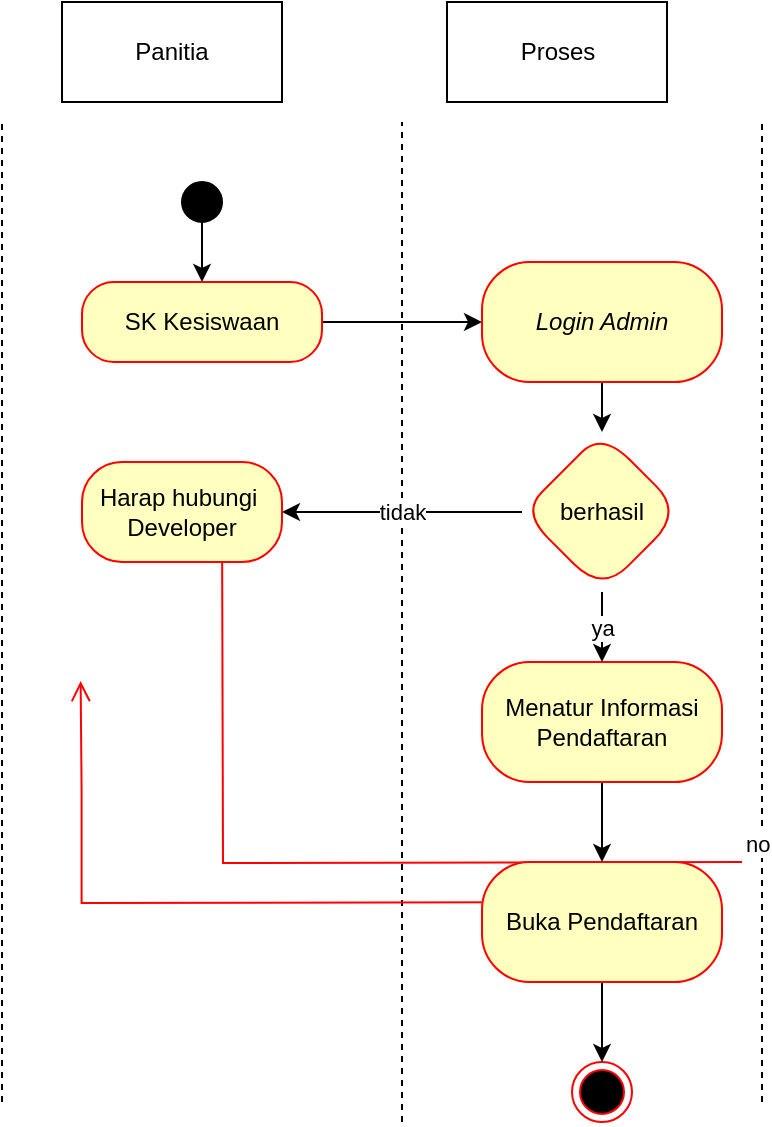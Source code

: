 <mxfile version="21.1.2" type="device" pages="8">
  <diagram name="login panitia" id="d6EbqAGiYs4laQ4EPbbz">
    <mxGraphModel dx="954" dy="705" grid="1" gridSize="10" guides="1" tooltips="1" connect="1" arrows="1" fold="1" page="1" pageScale="1" pageWidth="850" pageHeight="1100" math="0" shadow="0">
      <root>
        <mxCell id="0" />
        <mxCell id="1" parent="0" />
        <mxCell id="TmnuZK1Ud2muJcw-gG7M-3" value="" style="endArrow=none;dashed=1;html=1;rounded=0;" parent="1" edge="1">
          <mxGeometry width="50" height="50" relative="1" as="geometry">
            <mxPoint x="500" y="600" as="sourcePoint" />
            <mxPoint x="500" y="110" as="targetPoint" />
          </mxGeometry>
        </mxCell>
        <mxCell id="TmnuZK1Ud2muJcw-gG7M-4" value="" style="endArrow=none;dashed=1;html=1;rounded=0;" parent="1" edge="1">
          <mxGeometry width="50" height="50" relative="1" as="geometry">
            <mxPoint x="320" y="610" as="sourcePoint" />
            <mxPoint x="320" y="110" as="targetPoint" />
          </mxGeometry>
        </mxCell>
        <mxCell id="TmnuZK1Ud2muJcw-gG7M-6" value="Panitia" style="html=1;whiteSpace=wrap;" parent="1" vertex="1">
          <mxGeometry x="150" y="50" width="110" height="50" as="geometry" />
        </mxCell>
        <mxCell id="TmnuZK1Ud2muJcw-gG7M-7" value="" style="endArrow=none;dashed=1;html=1;rounded=0;" parent="1" edge="1">
          <mxGeometry width="50" height="50" relative="1" as="geometry">
            <mxPoint x="120" y="600" as="sourcePoint" />
            <mxPoint x="120" y="110" as="targetPoint" />
          </mxGeometry>
        </mxCell>
        <mxCell id="TmnuZK1Ud2muJcw-gG7M-8" value="Proses" style="html=1;whiteSpace=wrap;" parent="1" vertex="1">
          <mxGeometry x="342.5" y="50" width="110" height="50" as="geometry" />
        </mxCell>
        <mxCell id="4oY7KFkJRIvFo_eEytXL-2" style="edgeStyle=orthogonalEdgeStyle;rounded=0;orthogonalLoop=1;jettySize=auto;html=1;" parent="1" source="TmnuZK1Ud2muJcw-gG7M-9" target="45nh_-vK3LIcexxWUZN0-5" edge="1">
          <mxGeometry relative="1" as="geometry" />
        </mxCell>
        <mxCell id="TmnuZK1Ud2muJcw-gG7M-9" value="" style="ellipse;fillColor=strokeColor;html=1;" parent="1" vertex="1">
          <mxGeometry x="210" y="140" width="20" height="20" as="geometry" />
        </mxCell>
        <mxCell id="TmnuZK1Ud2muJcw-gG7M-35" value="" style="ellipse;html=1;shape=endState;fillColor=#000000;strokeColor=#ff0000;" parent="1" vertex="1">
          <mxGeometry x="405" y="580" width="30" height="30" as="geometry" />
        </mxCell>
        <mxCell id="45nh_-vK3LIcexxWUZN0-2" value="no" style="edgeStyle=orthogonalEdgeStyle;html=1;align=left;verticalAlign=bottom;endArrow=open;endSize=8;strokeColor=#ff0000;rounded=0;entryX=0;entryY=0.5;entryDx=0;entryDy=0;" parent="1" target="45nh_-vK3LIcexxWUZN0-13" edge="1">
          <mxGeometry x="-1" relative="1" as="geometry">
            <mxPoint x="230" y="300.0" as="targetPoint" />
            <mxPoint x="490" y="480" as="sourcePoint" />
          </mxGeometry>
        </mxCell>
        <mxCell id="45nh_-vK3LIcexxWUZN0-3" value="yes" style="edgeStyle=orthogonalEdgeStyle;html=1;align=left;verticalAlign=top;endArrow=open;endSize=8;strokeColor=#ff0000;rounded=0;" parent="1" target="45nh_-vK3LIcexxWUZN0-21" edge="1">
          <mxGeometry x="-1" relative="1" as="geometry">
            <mxPoint x="159.32" y="389.55" as="targetPoint" />
            <mxPoint x="450" y="500" as="sourcePoint" />
          </mxGeometry>
        </mxCell>
        <mxCell id="B8hj9qNMkr7PiHHAVMkL-2" value="" style="edgeStyle=orthogonalEdgeStyle;rounded=0;orthogonalLoop=1;jettySize=auto;html=1;" edge="1" parent="1" source="45nh_-vK3LIcexxWUZN0-5" target="B8hj9qNMkr7PiHHAVMkL-1">
          <mxGeometry relative="1" as="geometry" />
        </mxCell>
        <mxCell id="45nh_-vK3LIcexxWUZN0-5" value="SK Kesiswaan" style="rounded=1;whiteSpace=wrap;html=1;arcSize=40;fontColor=#000000;fillColor=#ffffc0;strokeColor=#ff0000;" parent="1" vertex="1">
          <mxGeometry x="160" y="190" width="120" height="40" as="geometry" />
        </mxCell>
        <mxCell id="45nh_-vK3LIcexxWUZN0-16" value="" style="edgeStyle=orthogonalEdgeStyle;rounded=0;orthogonalLoop=1;jettySize=auto;html=1;" parent="1" target="45nh_-vK3LIcexxWUZN0-15" edge="1">
          <mxGeometry relative="1" as="geometry">
            <mxPoint x="590" y="550" as="sourcePoint" />
          </mxGeometry>
        </mxCell>
        <mxCell id="45nh_-vK3LIcexxWUZN0-20" value="" style="edgeStyle=orthogonalEdgeStyle;rounded=0;orthogonalLoop=1;jettySize=auto;html=1;" parent="1" target="45nh_-vK3LIcexxWUZN0-19" edge="1">
          <mxGeometry relative="1" as="geometry">
            <mxPoint x="670" y="680" as="sourcePoint" />
          </mxGeometry>
        </mxCell>
        <mxCell id="45nh_-vK3LIcexxWUZN0-22" value="" style="edgeStyle=orthogonalEdgeStyle;rounded=0;orthogonalLoop=1;jettySize=auto;html=1;" parent="1" source="45nh_-vK3LIcexxWUZN0-19" edge="1">
          <mxGeometry relative="1" as="geometry">
            <mxPoint x="515" y="660" as="targetPoint" />
          </mxGeometry>
        </mxCell>
        <mxCell id="B8hj9qNMkr7PiHHAVMkL-6" value="" style="edgeStyle=orthogonalEdgeStyle;rounded=0;orthogonalLoop=1;jettySize=auto;html=1;" edge="1" parent="1" source="B8hj9qNMkr7PiHHAVMkL-1" target="B8hj9qNMkr7PiHHAVMkL-5">
          <mxGeometry relative="1" as="geometry" />
        </mxCell>
        <mxCell id="B8hj9qNMkr7PiHHAVMkL-1" value="&lt;i&gt;Login Admin&lt;/i&gt;" style="whiteSpace=wrap;html=1;fillColor=#ffffc0;strokeColor=#ff0000;fontColor=#000000;rounded=1;arcSize=40;" vertex="1" parent="1">
          <mxGeometry x="360" y="180" width="120" height="60" as="geometry" />
        </mxCell>
        <mxCell id="B8hj9qNMkr7PiHHAVMkL-8" value="tidak" style="edgeStyle=orthogonalEdgeStyle;rounded=0;orthogonalLoop=1;jettySize=auto;html=1;" edge="1" parent="1" source="B8hj9qNMkr7PiHHAVMkL-5" target="B8hj9qNMkr7PiHHAVMkL-7">
          <mxGeometry relative="1" as="geometry" />
        </mxCell>
        <mxCell id="B8hj9qNMkr7PiHHAVMkL-11" value="ya" style="edgeStyle=orthogonalEdgeStyle;rounded=0;orthogonalLoop=1;jettySize=auto;html=1;" edge="1" parent="1" source="B8hj9qNMkr7PiHHAVMkL-5" target="B8hj9qNMkr7PiHHAVMkL-10">
          <mxGeometry relative="1" as="geometry" />
        </mxCell>
        <mxCell id="B8hj9qNMkr7PiHHAVMkL-5" value="berhasil" style="rhombus;whiteSpace=wrap;html=1;fillColor=#ffffc0;strokeColor=#ff0000;fontColor=#000000;rounded=1;arcSize=40;" vertex="1" parent="1">
          <mxGeometry x="380" y="265" width="80" height="80" as="geometry" />
        </mxCell>
        <mxCell id="B8hj9qNMkr7PiHHAVMkL-7" value="Harap hubungi&amp;nbsp;&lt;br&gt;Developer" style="whiteSpace=wrap;html=1;fillColor=#ffffc0;strokeColor=#ff0000;fontColor=#000000;rounded=1;arcSize=40;" vertex="1" parent="1">
          <mxGeometry x="160" y="280" width="100" height="50" as="geometry" />
        </mxCell>
        <mxCell id="B8hj9qNMkr7PiHHAVMkL-16" value="" style="edgeStyle=orthogonalEdgeStyle;rounded=0;orthogonalLoop=1;jettySize=auto;html=1;" edge="1" parent="1" source="B8hj9qNMkr7PiHHAVMkL-10" target="B8hj9qNMkr7PiHHAVMkL-15">
          <mxGeometry relative="1" as="geometry" />
        </mxCell>
        <mxCell id="B8hj9qNMkr7PiHHAVMkL-10" value="Menatur Informasi Pendaftaran" style="whiteSpace=wrap;html=1;fillColor=#ffffc0;strokeColor=#ff0000;fontColor=#000000;rounded=1;arcSize=40;" vertex="1" parent="1">
          <mxGeometry x="360" y="380" width="120" height="60" as="geometry" />
        </mxCell>
        <mxCell id="B8hj9qNMkr7PiHHAVMkL-17" style="edgeStyle=orthogonalEdgeStyle;rounded=0;orthogonalLoop=1;jettySize=auto;html=1;" edge="1" parent="1" source="B8hj9qNMkr7PiHHAVMkL-15" target="TmnuZK1Ud2muJcw-gG7M-35">
          <mxGeometry relative="1" as="geometry" />
        </mxCell>
        <mxCell id="B8hj9qNMkr7PiHHAVMkL-15" value="Buka Pendaftaran" style="whiteSpace=wrap;html=1;fillColor=#ffffc0;strokeColor=#ff0000;fontColor=#000000;rounded=1;arcSize=40;" vertex="1" parent="1">
          <mxGeometry x="360" y="480" width="120" height="60" as="geometry" />
        </mxCell>
      </root>
    </mxGraphModel>
  </diagram>
  <diagram name="Login siswa" id="Ujmqw2UTHDdkIRULTxCP">
    <mxGraphModel dx="795" dy="588" grid="1" gridSize="10" guides="1" tooltips="1" connect="1" arrows="1" fold="1" page="1" pageScale="1" pageWidth="850" pageHeight="1100" math="0" shadow="0">
      <root>
        <mxCell id="EIQpYzugoskdIUUQEIcV-0" />
        <mxCell id="EIQpYzugoskdIUUQEIcV-1" parent="EIQpYzugoskdIUUQEIcV-0" />
        <mxCell id="EIQpYzugoskdIUUQEIcV-2" value="" style="endArrow=none;dashed=1;html=1;rounded=0;" parent="EIQpYzugoskdIUUQEIcV-1" edge="1">
          <mxGeometry width="50" height="50" relative="1" as="geometry">
            <mxPoint x="480" y="610" as="sourcePoint" />
            <mxPoint x="480" y="110" as="targetPoint" />
          </mxGeometry>
        </mxCell>
        <mxCell id="EIQpYzugoskdIUUQEIcV-3" value="" style="endArrow=none;dashed=1;html=1;rounded=0;" parent="EIQpYzugoskdIUUQEIcV-1" edge="1">
          <mxGeometry width="50" height="50" relative="1" as="geometry">
            <mxPoint x="320" y="620" as="sourcePoint" />
            <mxPoint x="320" y="110" as="targetPoint" />
          </mxGeometry>
        </mxCell>
        <mxCell id="EIQpYzugoskdIUUQEIcV-4" value="Calon Siswa-siswi" style="html=1;whiteSpace=wrap;" parent="EIQpYzugoskdIUUQEIcV-1" vertex="1">
          <mxGeometry x="150" y="50" width="110" height="50" as="geometry" />
        </mxCell>
        <mxCell id="EIQpYzugoskdIUUQEIcV-5" value="" style="endArrow=none;dashed=1;html=1;rounded=0;" parent="EIQpYzugoskdIUUQEIcV-1" edge="1">
          <mxGeometry width="50" height="50" relative="1" as="geometry">
            <mxPoint x="80" y="630" as="sourcePoint" />
            <mxPoint x="80" y="110" as="targetPoint" />
          </mxGeometry>
        </mxCell>
        <mxCell id="EIQpYzugoskdIUUQEIcV-6" value="Proses" style="html=1;whiteSpace=wrap;" parent="EIQpYzugoskdIUUQEIcV-1" vertex="1">
          <mxGeometry x="342.5" y="50" width="110" height="50" as="geometry" />
        </mxCell>
        <mxCell id="uOBi6VHpJLSZnFXU1VQk-21" style="edgeStyle=orthogonalEdgeStyle;rounded=0;orthogonalLoop=1;jettySize=auto;html=1;entryX=0.5;entryY=0;entryDx=0;entryDy=0;" parent="EIQpYzugoskdIUUQEIcV-1" source="EIQpYzugoskdIUUQEIcV-7" target="uOBi6VHpJLSZnFXU1VQk-2" edge="1">
          <mxGeometry relative="1" as="geometry" />
        </mxCell>
        <mxCell id="EIQpYzugoskdIUUQEIcV-7" value="" style="ellipse;fillColor=strokeColor;html=1;" parent="EIQpYzugoskdIUUQEIcV-1" vertex="1">
          <mxGeometry x="200" y="120" width="20" height="20" as="geometry" />
        </mxCell>
        <mxCell id="IIPN8AsUDcrJX7stGLOW-1" value="" style="edgeStyle=orthogonalEdgeStyle;rounded=0;orthogonalLoop=1;jettySize=auto;html=1;" edge="1" parent="EIQpYzugoskdIUUQEIcV-1" source="uOBi6VHpJLSZnFXU1VQk-2" target="IIPN8AsUDcrJX7stGLOW-0">
          <mxGeometry relative="1" as="geometry">
            <Array as="points">
              <mxPoint x="390" y="200" />
              <mxPoint x="390" y="200" />
            </Array>
          </mxGeometry>
        </mxCell>
        <mxCell id="uOBi6VHpJLSZnFXU1VQk-2" value="Mengakses &lt;i&gt;website&lt;/i&gt;" style="rounded=1;whiteSpace=wrap;html=1;arcSize=40;fontColor=#000000;fillColor=#ffffc0;strokeColor=#ff0000;" parent="EIQpYzugoskdIUUQEIcV-1" vertex="1">
          <mxGeometry x="150" y="180" width="120" height="40" as="geometry" />
        </mxCell>
        <mxCell id="IIPN8AsUDcrJX7stGLOW-15" style="edgeStyle=orthogonalEdgeStyle;rounded=0;orthogonalLoop=1;jettySize=auto;html=1;entryX=0.18;entryY=0.55;entryDx=0;entryDy=0;entryPerimeter=0;" edge="1" parent="EIQpYzugoskdIUUQEIcV-1" source="uOBi6VHpJLSZnFXU1VQk-4" target="IIPN8AsUDcrJX7stGLOW-10">
          <mxGeometry relative="1" as="geometry" />
        </mxCell>
        <mxCell id="uOBi6VHpJLSZnFXU1VQk-4" value="Pilih Menu Mendaftar" style="whiteSpace=wrap;html=1;fillColor=#ffffc0;strokeColor=#ff0000;fontColor=#000000;rounded=1;arcSize=40;" parent="EIQpYzugoskdIUUQEIcV-1" vertex="1">
          <mxGeometry x="100" y="270" width="80" height="40" as="geometry" />
        </mxCell>
        <mxCell id="uOBi6VHpJLSZnFXU1VQk-13" value="" style="edgeStyle=orthogonalEdgeStyle;rounded=0;orthogonalLoop=1;jettySize=auto;html=1;" parent="EIQpYzugoskdIUUQEIcV-1" source="uOBi6VHpJLSZnFXU1VQk-10" target="uOBi6VHpJLSZnFXU1VQk-12" edge="1">
          <mxGeometry relative="1" as="geometry" />
        </mxCell>
        <mxCell id="uOBi6VHpJLSZnFXU1VQk-10" value="Login" style="whiteSpace=wrap;html=1;fillColor=#ffffc0;strokeColor=#ff0000;fontColor=#000000;rounded=1;arcSize=40;" parent="EIQpYzugoskdIUUQEIcV-1" vertex="1">
          <mxGeometry x="377.18" y="300" width="60" height="30" as="geometry" />
        </mxCell>
        <mxCell id="IIPN8AsUDcrJX7stGLOW-6" value="tidak" style="edgeStyle=orthogonalEdgeStyle;rounded=0;orthogonalLoop=1;jettySize=auto;html=1;" edge="1" parent="EIQpYzugoskdIUUQEIcV-1" source="uOBi6VHpJLSZnFXU1VQk-12" target="IIPN8AsUDcrJX7stGLOW-5">
          <mxGeometry relative="1" as="geometry" />
        </mxCell>
        <mxCell id="IIPN8AsUDcrJX7stGLOW-7" value="ya" style="edgeStyle=orthogonalEdgeStyle;rounded=0;orthogonalLoop=1;jettySize=auto;html=1;entryX=1;entryY=0.75;entryDx=0;entryDy=0;" edge="1" parent="EIQpYzugoskdIUUQEIcV-1" source="uOBi6VHpJLSZnFXU1VQk-12" target="uOBi6VHpJLSZnFXU1VQk-14">
          <mxGeometry relative="1" as="geometry">
            <Array as="points">
              <mxPoint x="407" y="500" />
            </Array>
          </mxGeometry>
        </mxCell>
        <mxCell id="uOBi6VHpJLSZnFXU1VQk-12" value="berhasil" style="rhombus;whiteSpace=wrap;html=1;fillColor=#ffffc0;strokeColor=#ff0000;fontColor=#000000;rounded=1;arcSize=40;" parent="EIQpYzugoskdIUUQEIcV-1" vertex="1">
          <mxGeometry x="367.18" y="350" width="80" height="80" as="geometry" />
        </mxCell>
        <mxCell id="IIPN8AsUDcrJX7stGLOW-14" style="edgeStyle=orthogonalEdgeStyle;rounded=0;orthogonalLoop=1;jettySize=auto;html=1;entryX=0.65;entryY=0.1;entryDx=0;entryDy=0;entryPerimeter=0;" edge="1" parent="EIQpYzugoskdIUUQEIcV-1" source="uOBi6VHpJLSZnFXU1VQk-14" target="IIPN8AsUDcrJX7stGLOW-10">
          <mxGeometry relative="1" as="geometry" />
        </mxCell>
        <mxCell id="uOBi6VHpJLSZnFXU1VQk-14" value="Mengisi Formulir" style="whiteSpace=wrap;html=1;fillColor=#ffffc0;strokeColor=#ff0000;fontColor=#000000;rounded=1;arcSize=40;" parent="EIQpYzugoskdIUUQEIcV-1" vertex="1">
          <mxGeometry x="195" y="470" width="80" height="40" as="geometry" />
        </mxCell>
        <mxCell id="IIPN8AsUDcrJX7stGLOW-3" value="tidak" style="edgeStyle=orthogonalEdgeStyle;rounded=0;orthogonalLoop=1;jettySize=auto;html=1;entryX=1;entryY=0.5;entryDx=0;entryDy=0;" edge="1" parent="EIQpYzugoskdIUUQEIcV-1" source="IIPN8AsUDcrJX7stGLOW-0" target="uOBi6VHpJLSZnFXU1VQk-4">
          <mxGeometry relative="1" as="geometry" />
        </mxCell>
        <mxCell id="IIPN8AsUDcrJX7stGLOW-4" value="" style="edgeStyle=orthogonalEdgeStyle;rounded=0;orthogonalLoop=1;jettySize=auto;html=1;" edge="1" parent="EIQpYzugoskdIUUQEIcV-1" source="IIPN8AsUDcrJX7stGLOW-0" target="uOBi6VHpJLSZnFXU1VQk-10">
          <mxGeometry relative="1" as="geometry" />
        </mxCell>
        <mxCell id="IIPN8AsUDcrJX7stGLOW-0" value="account" style="rhombus;whiteSpace=wrap;html=1;fillColor=#ffffc0;strokeColor=#ff0000;fontColor=#000000;rounded=1;arcSize=40;" vertex="1" parent="EIQpYzugoskdIUUQEIcV-1">
          <mxGeometry x="367.18" y="190" width="80" height="80" as="geometry" />
        </mxCell>
        <mxCell id="IIPN8AsUDcrJX7stGLOW-16" style="edgeStyle=orthogonalEdgeStyle;rounded=0;orthogonalLoop=1;jettySize=auto;html=1;entryX=0.313;entryY=0.283;entryDx=0;entryDy=0;entryPerimeter=0;" edge="1" parent="EIQpYzugoskdIUUQEIcV-1" source="IIPN8AsUDcrJX7stGLOW-5" target="IIPN8AsUDcrJX7stGLOW-10">
          <mxGeometry relative="1" as="geometry" />
        </mxCell>
        <mxCell id="IIPN8AsUDcrJX7stGLOW-5" value="hubungi panitia" style="whiteSpace=wrap;html=1;fillColor=#ffffc0;strokeColor=#ff0000;fontColor=#000000;rounded=1;arcSize=40;" vertex="1" parent="EIQpYzugoskdIUUQEIcV-1">
          <mxGeometry x="155" y="350" width="110" height="40" as="geometry" />
        </mxCell>
        <mxCell id="IIPN8AsUDcrJX7stGLOW-10" value="" style="shape=line;html=1;strokeWidth=6;strokeColor=#ff0000;" vertex="1" parent="EIQpYzugoskdIUUQEIcV-1">
          <mxGeometry x="105" y="590" width="200" height="10" as="geometry" />
        </mxCell>
        <mxCell id="IIPN8AsUDcrJX7stGLOW-11" value="" style="edgeStyle=orthogonalEdgeStyle;html=1;verticalAlign=bottom;endArrow=open;endSize=8;strokeColor=#ff0000;rounded=0;" edge="1" source="EIQpYzugoskdIUUQEIcV-21" parent="EIQpYzugoskdIUUQEIcV-1">
          <mxGeometry relative="1" as="geometry">
            <mxPoint x="205" y="610" as="targetPoint" />
          </mxGeometry>
        </mxCell>
        <mxCell id="IIPN8AsUDcrJX7stGLOW-13" value="" style="edgeStyle=orthogonalEdgeStyle;html=1;verticalAlign=bottom;endArrow=open;endSize=8;strokeColor=#ff0000;rounded=0;" edge="1" parent="EIQpYzugoskdIUUQEIcV-1" source="IIPN8AsUDcrJX7stGLOW-10" target="EIQpYzugoskdIUUQEIcV-21">
          <mxGeometry relative="1" as="geometry">
            <mxPoint x="205" y="610" as="targetPoint" />
            <mxPoint x="205" y="540" as="sourcePoint" />
          </mxGeometry>
        </mxCell>
        <mxCell id="EIQpYzugoskdIUUQEIcV-21" value="" style="ellipse;html=1;shape=endState;fillColor=#000000;strokeColor=#ff0000;" parent="EIQpYzugoskdIUUQEIcV-1" vertex="1">
          <mxGeometry x="190" y="600" width="30" height="30" as="geometry" />
        </mxCell>
      </root>
    </mxGraphModel>
  </diagram>
  <diagram name="Pengisian formulir" id="aiSdsVN6g24OVev5Vazf">
    <mxGraphModel dx="954" dy="705" grid="1" gridSize="10" guides="1" tooltips="1" connect="1" arrows="1" fold="1" page="1" pageScale="1" pageWidth="850" pageHeight="1100" math="0" shadow="0">
      <root>
        <mxCell id="pRJSqn5ok6uTb-MlcMij-0" />
        <mxCell id="pRJSqn5ok6uTb-MlcMij-1" parent="pRJSqn5ok6uTb-MlcMij-0" />
        <mxCell id="pRJSqn5ok6uTb-MlcMij-2" value="" style="endArrow=none;dashed=1;html=1;rounded=0;" edge="1" parent="pRJSqn5ok6uTb-MlcMij-1">
          <mxGeometry width="50" height="50" relative="1" as="geometry">
            <mxPoint x="530" y="590" as="sourcePoint" />
            <mxPoint x="530" y="90" as="targetPoint" />
          </mxGeometry>
        </mxCell>
        <mxCell id="pRJSqn5ok6uTb-MlcMij-3" value="" style="endArrow=none;dashed=1;html=1;rounded=0;" edge="1" parent="pRJSqn5ok6uTb-MlcMij-1">
          <mxGeometry width="50" height="50" relative="1" as="geometry">
            <mxPoint x="320" y="620" as="sourcePoint" />
            <mxPoint x="320" y="110" as="targetPoint" />
          </mxGeometry>
        </mxCell>
        <mxCell id="pRJSqn5ok6uTb-MlcMij-4" value="Calon Siswa-siswi" style="html=1;whiteSpace=wrap;" vertex="1" parent="pRJSqn5ok6uTb-MlcMij-1">
          <mxGeometry x="150" y="50" width="110" height="50" as="geometry" />
        </mxCell>
        <mxCell id="pRJSqn5ok6uTb-MlcMij-5" value="" style="endArrow=none;dashed=1;html=1;rounded=0;" edge="1" parent="pRJSqn5ok6uTb-MlcMij-1">
          <mxGeometry width="50" height="50" relative="1" as="geometry">
            <mxPoint x="110" y="600" as="sourcePoint" />
            <mxPoint x="110" y="110" as="targetPoint" />
          </mxGeometry>
        </mxCell>
        <mxCell id="pRJSqn5ok6uTb-MlcMij-6" value="Proses" style="html=1;whiteSpace=wrap;" vertex="1" parent="pRJSqn5ok6uTb-MlcMij-1">
          <mxGeometry x="365" y="50" width="110" height="50" as="geometry" />
        </mxCell>
        <mxCell id="pRJSqn5ok6uTb-MlcMij-7" style="edgeStyle=orthogonalEdgeStyle;rounded=0;orthogonalLoop=1;jettySize=auto;html=1;entryX=0.5;entryY=0;entryDx=0;entryDy=0;" edge="1" parent="pRJSqn5ok6uTb-MlcMij-1" source="pRJSqn5ok6uTb-MlcMij-8" target="pRJSqn5ok6uTb-MlcMij-10">
          <mxGeometry relative="1" as="geometry" />
        </mxCell>
        <mxCell id="pRJSqn5ok6uTb-MlcMij-8" value="" style="ellipse;fillColor=strokeColor;html=1;" vertex="1" parent="pRJSqn5ok6uTb-MlcMij-1">
          <mxGeometry x="200" y="120" width="20" height="20" as="geometry" />
        </mxCell>
        <mxCell id="DD46l59HiuHa2uWg74bs-2" value="" style="edgeStyle=orthogonalEdgeStyle;rounded=0;orthogonalLoop=1;jettySize=auto;html=1;" edge="1" parent="pRJSqn5ok6uTb-MlcMij-1" source="pRJSqn5ok6uTb-MlcMij-10" target="DD46l59HiuHa2uWg74bs-1">
          <mxGeometry relative="1" as="geometry" />
        </mxCell>
        <mxCell id="pRJSqn5ok6uTb-MlcMij-10" value="Mengakses &lt;i&gt;website&lt;/i&gt;" style="rounded=1;whiteSpace=wrap;html=1;arcSize=40;fontColor=#000000;fillColor=#ffffc0;strokeColor=#ff0000;" vertex="1" parent="pRJSqn5ok6uTb-MlcMij-1">
          <mxGeometry x="150" y="180" width="120" height="40" as="geometry" />
        </mxCell>
        <mxCell id="pRJSqn5ok6uTb-MlcMij-13" value="" style="edgeStyle=orthogonalEdgeStyle;rounded=0;orthogonalLoop=1;jettySize=auto;html=1;" edge="1" parent="pRJSqn5ok6uTb-MlcMij-1" target="pRJSqn5ok6uTb-MlcMij-17">
          <mxGeometry relative="1" as="geometry">
            <mxPoint x="407.2" y="330" as="sourcePoint" />
          </mxGeometry>
        </mxCell>
        <mxCell id="DD46l59HiuHa2uWg74bs-7" value="" style="edgeStyle=orthogonalEdgeStyle;rounded=0;orthogonalLoop=1;jettySize=auto;html=1;" edge="1" parent="pRJSqn5ok6uTb-MlcMij-1" source="pRJSqn5ok6uTb-MlcMij-19" target="DD46l59HiuHa2uWg74bs-6">
          <mxGeometry relative="1" as="geometry" />
        </mxCell>
        <mxCell id="pRJSqn5ok6uTb-MlcMij-19" value="Mengisi Formulir" style="whiteSpace=wrap;html=1;fillColor=#ffffc0;strokeColor=#ff0000;fontColor=#000000;rounded=1;arcSize=40;" vertex="1" parent="pRJSqn5ok6uTb-MlcMij-1">
          <mxGeometry x="220" y="270" width="80" height="40" as="geometry" />
        </mxCell>
        <mxCell id="pRJSqn5ok6uTb-MlcMij-21" value="" style="edgeStyle=orthogonalEdgeStyle;rounded=0;orthogonalLoop=1;jettySize=auto;html=1;" edge="1" parent="pRJSqn5ok6uTb-MlcMij-1" target="pRJSqn5ok6uTb-MlcMij-14">
          <mxGeometry relative="1" as="geometry">
            <mxPoint x="407.2" y="269.98" as="sourcePoint" />
          </mxGeometry>
        </mxCell>
        <mxCell id="pRJSqn5ok6uTb-MlcMij-28" value="" style="ellipse;html=1;shape=endState;fillColor=#000000;strokeColor=#ff0000;" vertex="1" parent="pRJSqn5ok6uTb-MlcMij-1">
          <mxGeometry x="215" y="580" width="30" height="30" as="geometry" />
        </mxCell>
        <mxCell id="DD46l59HiuHa2uWg74bs-5" style="edgeStyle=orthogonalEdgeStyle;rounded=0;orthogonalLoop=1;jettySize=auto;html=1;entryX=1;entryY=0.75;entryDx=0;entryDy=0;" edge="1" parent="pRJSqn5ok6uTb-MlcMij-1" source="DD46l59HiuHa2uWg74bs-1" target="pRJSqn5ok6uTb-MlcMij-19">
          <mxGeometry relative="1" as="geometry">
            <Array as="points">
              <mxPoint x="390" y="300" />
            </Array>
          </mxGeometry>
        </mxCell>
        <mxCell id="DD46l59HiuHa2uWg74bs-1" value="Login" style="whiteSpace=wrap;html=1;fillColor=#ffffc0;strokeColor=#ff0000;fontColor=#000000;rounded=1;arcSize=40;" vertex="1" parent="pRJSqn5ok6uTb-MlcMij-1">
          <mxGeometry x="342.5" y="170" width="120" height="60" as="geometry" />
        </mxCell>
        <mxCell id="DD46l59HiuHa2uWg74bs-9" value="" style="edgeStyle=orthogonalEdgeStyle;rounded=0;orthogonalLoop=1;jettySize=auto;html=1;" edge="1" parent="pRJSqn5ok6uTb-MlcMij-1" source="DD46l59HiuHa2uWg74bs-6" target="DD46l59HiuHa2uWg74bs-8">
          <mxGeometry relative="1" as="geometry" />
        </mxCell>
        <mxCell id="DD46l59HiuHa2uWg74bs-6" value="upload &lt;span style=&quot;font-style: normal;&quot;&gt;berkas&lt;/span&gt;" style="whiteSpace=wrap;html=1;fillColor=#ffffc0;strokeColor=#ff0000;fontColor=#000000;rounded=1;arcSize=40;fontStyle=2" vertex="1" parent="pRJSqn5ok6uTb-MlcMij-1">
          <mxGeometry x="200" y="350" width="120" height="60" as="geometry" />
        </mxCell>
        <mxCell id="DD46l59HiuHa2uWg74bs-11" value="" style="edgeStyle=orthogonalEdgeStyle;rounded=0;orthogonalLoop=1;jettySize=auto;html=1;" edge="1" parent="pRJSqn5ok6uTb-MlcMij-1" source="DD46l59HiuHa2uWg74bs-8" target="DD46l59HiuHa2uWg74bs-10">
          <mxGeometry relative="1" as="geometry" />
        </mxCell>
        <mxCell id="DD46l59HiuHa2uWg74bs-8" value="&lt;span style=&quot;font-style: normal;&quot;&gt;validasi data&lt;/span&gt;" style="whiteSpace=wrap;html=1;fillColor=#ffffc0;strokeColor=#ff0000;fontColor=#000000;rounded=1;arcSize=40;fontStyle=2;" vertex="1" parent="pRJSqn5ok6uTb-MlcMij-1">
          <mxGeometry x="375" y="355" width="100" height="50" as="geometry" />
        </mxCell>
        <mxCell id="DD46l59HiuHa2uWg74bs-14" style="edgeStyle=orthogonalEdgeStyle;rounded=0;orthogonalLoop=1;jettySize=auto;html=1;entryX=1;entryY=0.5;entryDx=0;entryDy=0;" edge="1" parent="pRJSqn5ok6uTb-MlcMij-1" source="DD46l59HiuHa2uWg74bs-10" target="pRJSqn5ok6uTb-MlcMij-19">
          <mxGeometry relative="1" as="geometry">
            <Array as="points">
              <mxPoint x="510" y="470" />
              <mxPoint x="510" y="290" />
            </Array>
          </mxGeometry>
        </mxCell>
        <mxCell id="DD46l59HiuHa2uWg74bs-16" value="" style="edgeStyle=orthogonalEdgeStyle;rounded=0;orthogonalLoop=1;jettySize=auto;html=1;" edge="1" parent="pRJSqn5ok6uTb-MlcMij-1" source="DD46l59HiuHa2uWg74bs-10" target="DD46l59HiuHa2uWg74bs-15">
          <mxGeometry relative="1" as="geometry" />
        </mxCell>
        <mxCell id="DD46l59HiuHa2uWg74bs-10" value="&lt;span style=&quot;font-style: normal;&quot;&gt;sesuai&lt;/span&gt;" style="rhombus;whiteSpace=wrap;html=1;fillColor=#ffffc0;strokeColor=#ff0000;fontColor=#000000;rounded=1;arcSize=40;fontStyle=2;" vertex="1" parent="pRJSqn5ok6uTb-MlcMij-1">
          <mxGeometry x="385" y="430" width="80" height="80" as="geometry" />
        </mxCell>
        <mxCell id="DD46l59HiuHa2uWg74bs-17" style="edgeStyle=orthogonalEdgeStyle;rounded=0;orthogonalLoop=1;jettySize=auto;html=1;entryX=0.5;entryY=0;entryDx=0;entryDy=0;" edge="1" parent="pRJSqn5ok6uTb-MlcMij-1" source="DD46l59HiuHa2uWg74bs-15" target="pRJSqn5ok6uTb-MlcMij-28">
          <mxGeometry relative="1" as="geometry" />
        </mxCell>
        <mxCell id="DD46l59HiuHa2uWg74bs-15" value="&lt;span style=&quot;font-style: normal;&quot;&gt;setuju dengan persyaratan&lt;/span&gt;" style="whiteSpace=wrap;html=1;fillColor=#ffffc0;strokeColor=#ff0000;fontColor=#000000;rounded=1;arcSize=40;fontStyle=2;" vertex="1" parent="pRJSqn5ok6uTb-MlcMij-1">
          <mxGeometry x="170" y="440" width="120" height="60" as="geometry" />
        </mxCell>
      </root>
    </mxGraphModel>
  </diagram>
  <diagram name="cek pengumuman siswa" id="gMBdDQF12etRDS9rW2dj">
    <mxGraphModel dx="954" dy="705" grid="1" gridSize="10" guides="1" tooltips="1" connect="1" arrows="1" fold="1" page="1" pageScale="1" pageWidth="850" pageHeight="1100" math="0" shadow="0">
      <root>
        <mxCell id="jK5lTOyrkqklWNKY3jt_-0" />
        <mxCell id="jK5lTOyrkqklWNKY3jt_-1" parent="jK5lTOyrkqklWNKY3jt_-0" />
        <mxCell id="jK5lTOyrkqklWNKY3jt_-2" value="" style="endArrow=none;dashed=1;html=1;rounded=0;" edge="1" parent="jK5lTOyrkqklWNKY3jt_-1">
          <mxGeometry width="50" height="50" relative="1" as="geometry">
            <mxPoint x="530" y="590" as="sourcePoint" />
            <mxPoint x="530" y="90" as="targetPoint" />
          </mxGeometry>
        </mxCell>
        <mxCell id="jK5lTOyrkqklWNKY3jt_-3" value="" style="endArrow=none;dashed=1;html=1;rounded=0;" edge="1" parent="jK5lTOyrkqklWNKY3jt_-1">
          <mxGeometry width="50" height="50" relative="1" as="geometry">
            <mxPoint x="320" y="620" as="sourcePoint" />
            <mxPoint x="320" y="110" as="targetPoint" />
          </mxGeometry>
        </mxCell>
        <mxCell id="jK5lTOyrkqklWNKY3jt_-4" value="Calon Siswa-siswi" style="html=1;whiteSpace=wrap;" vertex="1" parent="jK5lTOyrkqklWNKY3jt_-1">
          <mxGeometry x="150" y="50" width="110" height="50" as="geometry" />
        </mxCell>
        <mxCell id="jK5lTOyrkqklWNKY3jt_-5" value="" style="endArrow=none;dashed=1;html=1;rounded=0;" edge="1" parent="jK5lTOyrkqklWNKY3jt_-1">
          <mxGeometry width="50" height="50" relative="1" as="geometry">
            <mxPoint x="110" y="600" as="sourcePoint" />
            <mxPoint x="110" y="110" as="targetPoint" />
          </mxGeometry>
        </mxCell>
        <mxCell id="jK5lTOyrkqklWNKY3jt_-6" value="Proses" style="html=1;whiteSpace=wrap;" vertex="1" parent="jK5lTOyrkqklWNKY3jt_-1">
          <mxGeometry x="365" y="50" width="110" height="50" as="geometry" />
        </mxCell>
        <mxCell id="jK5lTOyrkqklWNKY3jt_-7" style="edgeStyle=orthogonalEdgeStyle;rounded=0;orthogonalLoop=1;jettySize=auto;html=1;entryX=0.5;entryY=0;entryDx=0;entryDy=0;" edge="1" parent="jK5lTOyrkqklWNKY3jt_-1" source="jK5lTOyrkqklWNKY3jt_-8" target="jK5lTOyrkqklWNKY3jt_-10">
          <mxGeometry relative="1" as="geometry" />
        </mxCell>
        <mxCell id="jK5lTOyrkqklWNKY3jt_-8" value="" style="ellipse;fillColor=strokeColor;html=1;" vertex="1" parent="jK5lTOyrkqklWNKY3jt_-1">
          <mxGeometry x="200" y="120" width="20" height="20" as="geometry" />
        </mxCell>
        <mxCell id="jK5lTOyrkqklWNKY3jt_-9" value="" style="edgeStyle=orthogonalEdgeStyle;rounded=0;orthogonalLoop=1;jettySize=auto;html=1;" edge="1" parent="jK5lTOyrkqklWNKY3jt_-1" source="jK5lTOyrkqklWNKY3jt_-10" target="jK5lTOyrkqklWNKY3jt_-17">
          <mxGeometry relative="1" as="geometry" />
        </mxCell>
        <mxCell id="jK5lTOyrkqklWNKY3jt_-10" value="Mengakses &lt;i&gt;website&lt;/i&gt;" style="rounded=1;whiteSpace=wrap;html=1;arcSize=40;fontColor=#000000;fillColor=#ffffc0;strokeColor=#ff0000;" vertex="1" parent="jK5lTOyrkqklWNKY3jt_-1">
          <mxGeometry x="150" y="180" width="120" height="40" as="geometry" />
        </mxCell>
        <mxCell id="jK5lTOyrkqklWNKY3jt_-11" value="" style="edgeStyle=orthogonalEdgeStyle;rounded=0;orthogonalLoop=1;jettySize=auto;html=1;" edge="1" parent="jK5lTOyrkqklWNKY3jt_-1">
          <mxGeometry relative="1" as="geometry">
            <mxPoint x="407.2" y="330" as="sourcePoint" />
          </mxGeometry>
        </mxCell>
        <mxCell id="xMEWrBduvWZGqjImwZJm-1" value="" style="edgeStyle=orthogonalEdgeStyle;rounded=0;orthogonalLoop=1;jettySize=auto;html=1;" edge="1" parent="jK5lTOyrkqklWNKY3jt_-1" source="jK5lTOyrkqklWNKY3jt_-13" target="xMEWrBduvWZGqjImwZJm-0">
          <mxGeometry relative="1" as="geometry">
            <Array as="points">
              <mxPoint x="230" y="360" />
            </Array>
          </mxGeometry>
        </mxCell>
        <mxCell id="jK5lTOyrkqklWNKY3jt_-13" value="Akses menu utama" style="whiteSpace=wrap;html=1;fillColor=#ffffc0;strokeColor=#ff0000;fontColor=#000000;rounded=1;arcSize=40;" vertex="1" parent="jK5lTOyrkqklWNKY3jt_-1">
          <mxGeometry x="190" y="270" width="80" height="40" as="geometry" />
        </mxCell>
        <mxCell id="jK5lTOyrkqklWNKY3jt_-14" value="" style="edgeStyle=orthogonalEdgeStyle;rounded=0;orthogonalLoop=1;jettySize=auto;html=1;" edge="1" parent="jK5lTOyrkqklWNKY3jt_-1">
          <mxGeometry relative="1" as="geometry">
            <mxPoint x="407.2" y="269.98" as="sourcePoint" />
          </mxGeometry>
        </mxCell>
        <mxCell id="jK5lTOyrkqklWNKY3jt_-16" style="edgeStyle=orthogonalEdgeStyle;rounded=0;orthogonalLoop=1;jettySize=auto;html=1;entryX=1;entryY=0.75;entryDx=0;entryDy=0;" edge="1" parent="jK5lTOyrkqklWNKY3jt_-1" source="jK5lTOyrkqklWNKY3jt_-17" target="jK5lTOyrkqklWNKY3jt_-13">
          <mxGeometry relative="1" as="geometry">
            <Array as="points">
              <mxPoint x="390" y="300" />
            </Array>
          </mxGeometry>
        </mxCell>
        <mxCell id="jK5lTOyrkqklWNKY3jt_-17" value="Login" style="whiteSpace=wrap;html=1;fillColor=#ffffc0;strokeColor=#ff0000;fontColor=#000000;rounded=1;arcSize=40;" vertex="1" parent="jK5lTOyrkqklWNKY3jt_-1">
          <mxGeometry x="342.5" y="170" width="120" height="60" as="geometry" />
        </mxCell>
        <mxCell id="jK5lTOyrkqklWNKY3jt_-23" value="ya" style="edgeStyle=orthogonalEdgeStyle;rounded=0;orthogonalLoop=1;jettySize=auto;html=1;exitX=0.925;exitY=0.488;exitDx=0;exitDy=0;exitPerimeter=0;" edge="1" parent="jK5lTOyrkqklWNKY3jt_-1" source="xMEWrBduvWZGqjImwZJm-0" target="jK5lTOyrkqklWNKY3jt_-26">
          <mxGeometry relative="1" as="geometry">
            <mxPoint x="385" y="470" as="sourcePoint" />
            <Array as="points">
              <mxPoint x="459" y="400" />
              <mxPoint x="460" y="400" />
              <mxPoint x="460" y="470" />
              <mxPoint x="265" y="470" />
            </Array>
          </mxGeometry>
        </mxCell>
        <mxCell id="xMEWrBduvWZGqjImwZJm-10" style="edgeStyle=orthogonalEdgeStyle;rounded=0;orthogonalLoop=1;jettySize=auto;html=1;entryX=0.428;entryY=0.6;entryDx=0;entryDy=0;entryPerimeter=0;" edge="1" parent="jK5lTOyrkqklWNKY3jt_-1" source="jK5lTOyrkqklWNKY3jt_-26" target="xMEWrBduvWZGqjImwZJm-5">
          <mxGeometry relative="1" as="geometry">
            <mxPoint x="265" y="590" as="targetPoint" />
          </mxGeometry>
        </mxCell>
        <mxCell id="jK5lTOyrkqklWNKY3jt_-26" value="&lt;span style=&quot;font-style: normal;&quot;&gt;Cetak Kartu Pendaftaran&lt;/span&gt;" style="whiteSpace=wrap;html=1;fillColor=#ffffc0;strokeColor=#ff0000;fontColor=#000000;rounded=1;arcSize=40;fontStyle=2;" vertex="1" parent="jK5lTOyrkqklWNKY3jt_-1">
          <mxGeometry x="215" y="480" width="100" height="50" as="geometry" />
        </mxCell>
        <mxCell id="xMEWrBduvWZGqjImwZJm-4" value="tidak" style="edgeStyle=orthogonalEdgeStyle;rounded=0;orthogonalLoop=1;jettySize=auto;html=1;" edge="1" parent="jK5lTOyrkqklWNKY3jt_-1" source="xMEWrBduvWZGqjImwZJm-0" target="xMEWrBduvWZGqjImwZJm-3">
          <mxGeometry relative="1" as="geometry">
            <Array as="points">
              <mxPoint x="420" y="420" />
            </Array>
          </mxGeometry>
        </mxCell>
        <mxCell id="xMEWrBduvWZGqjImwZJm-0" value="lulus" style="rhombus;whiteSpace=wrap;html=1;fillColor=#ffffc0;strokeColor=#ff0000;fontColor=#000000;rounded=1;arcSize=40;" vertex="1" parent="jK5lTOyrkqklWNKY3jt_-1">
          <mxGeometry x="385" y="320" width="80" height="80" as="geometry" />
        </mxCell>
        <mxCell id="xMEWrBduvWZGqjImwZJm-8" style="edgeStyle=orthogonalEdgeStyle;rounded=0;orthogonalLoop=1;jettySize=auto;html=1;entryX=0.053;entryY=0.25;entryDx=0;entryDy=0;entryPerimeter=0;" edge="1" parent="jK5lTOyrkqklWNKY3jt_-1" source="xMEWrBduvWZGqjImwZJm-3" target="xMEWrBduvWZGqjImwZJm-5">
          <mxGeometry relative="1" as="geometry" />
        </mxCell>
        <mxCell id="xMEWrBduvWZGqjImwZJm-3" value="Pesan Tidak Lulus" style="whiteSpace=wrap;html=1;fillColor=#ffffc0;strokeColor=#ff0000;fontColor=#000000;rounded=1;arcSize=40;" vertex="1" parent="jK5lTOyrkqklWNKY3jt_-1">
          <mxGeometry x="130" y="390" width="120" height="60" as="geometry" />
        </mxCell>
        <mxCell id="xMEWrBduvWZGqjImwZJm-5" value="" style="shape=line;html=1;strokeWidth=6;strokeColor=#ff0000;" vertex="1" parent="jK5lTOyrkqklWNKY3jt_-1">
          <mxGeometry x="180" y="570" width="200" height="10" as="geometry" />
        </mxCell>
        <mxCell id="xMEWrBduvWZGqjImwZJm-6" value="" style="edgeStyle=orthogonalEdgeStyle;html=1;verticalAlign=bottom;endArrow=open;endSize=8;strokeColor=#ff0000;rounded=0;" edge="1" source="jK5lTOyrkqklWNKY3jt_-15" parent="jK5lTOyrkqklWNKY3jt_-1">
          <mxGeometry relative="1" as="geometry">
            <mxPoint x="280" y="630" as="targetPoint" />
          </mxGeometry>
        </mxCell>
        <mxCell id="xMEWrBduvWZGqjImwZJm-7" value="" style="edgeStyle=orthogonalEdgeStyle;html=1;verticalAlign=bottom;endArrow=open;endSize=8;strokeColor=#ff0000;rounded=0;" edge="1" parent="jK5lTOyrkqklWNKY3jt_-1" source="xMEWrBduvWZGqjImwZJm-5" target="jK5lTOyrkqklWNKY3jt_-15">
          <mxGeometry relative="1" as="geometry">
            <mxPoint x="280" y="630" as="targetPoint" />
            <mxPoint x="280" y="560" as="sourcePoint" />
          </mxGeometry>
        </mxCell>
        <mxCell id="jK5lTOyrkqklWNKY3jt_-15" value="" style="ellipse;html=1;shape=endState;fillColor=#000000;strokeColor=#ff0000;" vertex="1" parent="jK5lTOyrkqklWNKY3jt_-1">
          <mxGeometry x="265" y="620" width="30" height="30" as="geometry" />
        </mxCell>
      </root>
    </mxGraphModel>
  </diagram>
  <diagram name="Pengaturan Informasi" id="Q1bRasxgDYF2CDyozIB6">
    <mxGraphModel dx="954" dy="705" grid="1" gridSize="10" guides="1" tooltips="1" connect="1" arrows="1" fold="1" page="1" pageScale="1" pageWidth="850" pageHeight="1100" math="0" shadow="0">
      <root>
        <mxCell id="a-T630J5i-wVhpEWOMKz-0" />
        <mxCell id="a-T630J5i-wVhpEWOMKz-1" parent="a-T630J5i-wVhpEWOMKz-0" />
        <mxCell id="a-T630J5i-wVhpEWOMKz-2" value="" style="endArrow=none;dashed=1;html=1;rounded=0;" parent="a-T630J5i-wVhpEWOMKz-1" edge="1">
          <mxGeometry width="50" height="50" relative="1" as="geometry">
            <mxPoint x="480" y="560" as="sourcePoint" />
            <mxPoint x="480" y="110" as="targetPoint" />
          </mxGeometry>
        </mxCell>
        <mxCell id="a-T630J5i-wVhpEWOMKz-3" value="" style="endArrow=none;dashed=1;html=1;rounded=0;" parent="a-T630J5i-wVhpEWOMKz-1" edge="1">
          <mxGeometry width="50" height="50" relative="1" as="geometry">
            <mxPoint x="320" y="550" as="sourcePoint" />
            <mxPoint x="320" y="110" as="targetPoint" />
          </mxGeometry>
        </mxCell>
        <mxCell id="a-T630J5i-wVhpEWOMKz-4" value="Panitia" style="html=1;whiteSpace=wrap;" parent="a-T630J5i-wVhpEWOMKz-1" vertex="1">
          <mxGeometry x="150" y="50" width="110" height="50" as="geometry" />
        </mxCell>
        <mxCell id="a-T630J5i-wVhpEWOMKz-5" value="" style="endArrow=none;dashed=1;html=1;rounded=0;" parent="a-T630J5i-wVhpEWOMKz-1" edge="1">
          <mxGeometry width="50" height="50" relative="1" as="geometry">
            <mxPoint x="120" y="550" as="sourcePoint" />
            <mxPoint x="120" y="110" as="targetPoint" />
          </mxGeometry>
        </mxCell>
        <mxCell id="a-T630J5i-wVhpEWOMKz-6" value="Proses" style="html=1;whiteSpace=wrap;" parent="a-T630J5i-wVhpEWOMKz-1" vertex="1">
          <mxGeometry x="342.5" y="50" width="110" height="50" as="geometry" />
        </mxCell>
        <mxCell id="kFOqsLXOmfMSGRsbGTo2-0" style="edgeStyle=orthogonalEdgeStyle;rounded=0;orthogonalLoop=1;jettySize=auto;html=1;entryX=0.453;entryY=-0.071;entryDx=0;entryDy=0;entryPerimeter=0;" parent="a-T630J5i-wVhpEWOMKz-1" source="a-T630J5i-wVhpEWOMKz-7" target="g7rdf1DBtfYeVp_JsSCH-0" edge="1">
          <mxGeometry relative="1" as="geometry" />
        </mxCell>
        <mxCell id="a-T630J5i-wVhpEWOMKz-7" value="" style="ellipse;fillColor=strokeColor;html=1;" parent="a-T630J5i-wVhpEWOMKz-1" vertex="1">
          <mxGeometry x="190" y="140" width="20" height="20" as="geometry" />
        </mxCell>
        <mxCell id="a-T630J5i-wVhpEWOMKz-16" value="" style="ellipse;html=1;shape=endState;fillColor=#000000;strokeColor=#ff0000;" parent="a-T630J5i-wVhpEWOMKz-1" vertex="1">
          <mxGeometry x="377.5" y="480" width="30" height="30" as="geometry" />
        </mxCell>
        <mxCell id="g7rdf1DBtfYeVp_JsSCH-3" value="" style="edgeStyle=orthogonalEdgeStyle;rounded=0;orthogonalLoop=1;jettySize=auto;html=1;" parent="a-T630J5i-wVhpEWOMKz-1" source="g7rdf1DBtfYeVp_JsSCH-0" target="g7rdf1DBtfYeVp_JsSCH-2" edge="1">
          <mxGeometry relative="1" as="geometry" />
        </mxCell>
        <mxCell id="g7rdf1DBtfYeVp_JsSCH-0" value="Menerima data PPDB" style="rounded=1;whiteSpace=wrap;html=1;arcSize=40;fontColor=#000000;fillColor=#ffffc0;strokeColor=#ff0000;" parent="a-T630J5i-wVhpEWOMKz-1" vertex="1">
          <mxGeometry x="145" y="200" width="120" height="40" as="geometry" />
        </mxCell>
        <mxCell id="g7rdf1DBtfYeVp_JsSCH-6" value="" style="edgeStyle=orthogonalEdgeStyle;rounded=0;orthogonalLoop=1;jettySize=auto;html=1;" parent="a-T630J5i-wVhpEWOMKz-1" source="g7rdf1DBtfYeVp_JsSCH-2" target="g7rdf1DBtfYeVp_JsSCH-5" edge="1">
          <mxGeometry relative="1" as="geometry">
            <Array as="points">
              <mxPoint x="400" y="320" />
            </Array>
          </mxGeometry>
        </mxCell>
        <mxCell id="g7rdf1DBtfYeVp_JsSCH-2" value="&lt;i&gt;Login admin&lt;/i&gt;" style="whiteSpace=wrap;html=1;fillColor=#ffffc0;strokeColor=#ff0000;fontColor=#000000;rounded=1;arcSize=40;" parent="a-T630J5i-wVhpEWOMKz-1" vertex="1">
          <mxGeometry x="357.5" y="195" width="100" height="50" as="geometry" />
        </mxCell>
        <mxCell id="t9xNewyjJ4849l0JssfY-2" style="edgeStyle=orthogonalEdgeStyle;rounded=0;orthogonalLoop=1;jettySize=auto;html=1;" edge="1" parent="a-T630J5i-wVhpEWOMKz-1" source="g7rdf1DBtfYeVp_JsSCH-5" target="g7rdf1DBtfYeVp_JsSCH-9">
          <mxGeometry relative="1" as="geometry">
            <Array as="points">
              <mxPoint x="220" y="400" />
            </Array>
          </mxGeometry>
        </mxCell>
        <mxCell id="g7rdf1DBtfYeVp_JsSCH-5" value="pilih menu pengaturan" style="whiteSpace=wrap;html=1;fillColor=#ffffc0;strokeColor=#ff0000;fontColor=#000000;rounded=1;arcSize=40;" parent="a-T630J5i-wVhpEWOMKz-1" vertex="1">
          <mxGeometry x="150" y="290" width="120" height="60" as="geometry" />
        </mxCell>
        <mxCell id="t9xNewyjJ4849l0JssfY-6" style="edgeStyle=orthogonalEdgeStyle;rounded=0;orthogonalLoop=1;jettySize=auto;html=1;entryX=0.517;entryY=0.3;entryDx=0;entryDy=0;entryPerimeter=0;" edge="1" parent="a-T630J5i-wVhpEWOMKz-1" source="g7rdf1DBtfYeVp_JsSCH-9" target="a-T630J5i-wVhpEWOMKz-16">
          <mxGeometry relative="1" as="geometry" />
        </mxCell>
        <mxCell id="g7rdf1DBtfYeVp_JsSCH-9" value="&lt;i&gt;upload &lt;/i&gt;ke &lt;i&gt;database&lt;/i&gt;" style="whiteSpace=wrap;html=1;fillColor=#ffffc0;strokeColor=#ff0000;fontColor=#000000;rounded=1;arcSize=40;" parent="a-T630J5i-wVhpEWOMKz-1" vertex="1">
          <mxGeometry x="332.5" y="370" width="120" height="60" as="geometry" />
        </mxCell>
      </root>
    </mxGraphModel>
  </diagram>
  <diagram name="Daftar Ulang Calon Siswa-siswi" id="W4Vqaqz_orZ_7IqRfnZG">
    <mxGraphModel dx="954" dy="705" grid="1" gridSize="10" guides="1" tooltips="1" connect="1" arrows="1" fold="1" page="1" pageScale="1" pageWidth="850" pageHeight="1100" math="0" shadow="0">
      <root>
        <mxCell id="gcoew5T2u-PCdWO__Fw5-0" />
        <mxCell id="gcoew5T2u-PCdWO__Fw5-1" parent="gcoew5T2u-PCdWO__Fw5-0" />
        <mxCell id="gcoew5T2u-PCdWO__Fw5-2" value="" style="endArrow=none;dashed=1;html=1;rounded=0;" parent="gcoew5T2u-PCdWO__Fw5-1" edge="1">
          <mxGeometry width="50" height="50" relative="1" as="geometry">
            <mxPoint x="480" y="670" as="sourcePoint" />
            <mxPoint x="480" y="110" as="targetPoint" />
          </mxGeometry>
        </mxCell>
        <mxCell id="gcoew5T2u-PCdWO__Fw5-3" value="" style="endArrow=none;dashed=1;html=1;rounded=0;" parent="gcoew5T2u-PCdWO__Fw5-1" edge="1">
          <mxGeometry width="50" height="50" relative="1" as="geometry">
            <mxPoint x="320" y="660" as="sourcePoint" />
            <mxPoint x="320" y="110" as="targetPoint" />
          </mxGeometry>
        </mxCell>
        <mxCell id="gcoew5T2u-PCdWO__Fw5-4" value="Calon Siswa-siswi" style="html=1;whiteSpace=wrap;" parent="gcoew5T2u-PCdWO__Fw5-1" vertex="1">
          <mxGeometry x="150" y="50" width="110" height="50" as="geometry" />
        </mxCell>
        <mxCell id="gcoew5T2u-PCdWO__Fw5-5" value="" style="endArrow=none;dashed=1;html=1;rounded=0;" parent="gcoew5T2u-PCdWO__Fw5-1" edge="1">
          <mxGeometry width="50" height="50" relative="1" as="geometry">
            <mxPoint x="120" y="680" as="sourcePoint" />
            <mxPoint x="120" y="110" as="targetPoint" />
          </mxGeometry>
        </mxCell>
        <mxCell id="gcoew5T2u-PCdWO__Fw5-6" value="Proses" style="html=1;whiteSpace=wrap;" parent="gcoew5T2u-PCdWO__Fw5-1" vertex="1">
          <mxGeometry x="342.5" y="50" width="110" height="50" as="geometry" />
        </mxCell>
        <mxCell id="gcoew5T2u-PCdWO__Fw5-7" style="edgeStyle=orthogonalEdgeStyle;rounded=0;orthogonalLoop=1;jettySize=auto;html=1;" parent="gcoew5T2u-PCdWO__Fw5-1" source="gcoew5T2u-PCdWO__Fw5-8" target="gcoew5T2u-PCdWO__Fw5-12" edge="1">
          <mxGeometry relative="1" as="geometry" />
        </mxCell>
        <mxCell id="gcoew5T2u-PCdWO__Fw5-8" value="" style="ellipse;fillColor=strokeColor;html=1;" parent="gcoew5T2u-PCdWO__Fw5-1" vertex="1">
          <mxGeometry x="190" y="120" width="20" height="20" as="geometry" />
        </mxCell>
        <mxCell id="Yu3yU84hJrnMcxr2Wqv4-11" style="edgeStyle=orthogonalEdgeStyle;rounded=0;orthogonalLoop=1;jettySize=auto;html=1;" edge="1" parent="gcoew5T2u-PCdWO__Fw5-1" source="gcoew5T2u-PCdWO__Fw5-12" target="Yu3yU84hJrnMcxr2Wqv4-0">
          <mxGeometry relative="1" as="geometry" />
        </mxCell>
        <mxCell id="gcoew5T2u-PCdWO__Fw5-12" value="Membawa kartu pendaftaran" style="rounded=1;whiteSpace=wrap;html=1;arcSize=40;fontColor=#000000;fillColor=#ffffc0;strokeColor=#ff0000;" parent="gcoew5T2u-PCdWO__Fw5-1" vertex="1">
          <mxGeometry x="140" y="180" width="120" height="40" as="geometry" />
        </mxCell>
        <mxCell id="Yu3yU84hJrnMcxr2Wqv4-20" style="edgeStyle=orthogonalEdgeStyle;rounded=0;orthogonalLoop=1;jettySize=auto;html=1;entryX=0.51;entryY=1.2;entryDx=0;entryDy=0;entryPerimeter=0;" edge="1" parent="gcoew5T2u-PCdWO__Fw5-1" source="gcoew5T2u-PCdWO__Fw5-15" target="Yu3yU84hJrnMcxr2Wqv4-15">
          <mxGeometry relative="1" as="geometry" />
        </mxCell>
        <mxCell id="gcoew5T2u-PCdWO__Fw5-15" value="Cetak Faktur" style="whiteSpace=wrap;html=1;fillColor=#ffffc0;strokeColor=#ff0000;fontColor=#000000;rounded=1;arcSize=40;" parent="gcoew5T2u-PCdWO__Fw5-1" vertex="1">
          <mxGeometry x="180" y="500" width="120" height="60" as="geometry" />
        </mxCell>
        <mxCell id="Yu3yU84hJrnMcxr2Wqv4-2" value="" style="edgeStyle=orthogonalEdgeStyle;rounded=0;orthogonalLoop=1;jettySize=auto;html=1;" edge="1" parent="gcoew5T2u-PCdWO__Fw5-1" source="9IILZ5kOFZCt60m4mu4g-0" target="Yu3yU84hJrnMcxr2Wqv4-1">
          <mxGeometry relative="1" as="geometry" />
        </mxCell>
        <mxCell id="9IILZ5kOFZCt60m4mu4g-0" value="Pengecekan berkas" style="whiteSpace=wrap;html=1;fillColor=#ffffc0;strokeColor=#ff0000;fontColor=#000000;rounded=1;arcSize=40;" parent="gcoew5T2u-PCdWO__Fw5-1" vertex="1">
          <mxGeometry x="337.5" y="280" width="120" height="60" as="geometry" />
        </mxCell>
        <mxCell id="Yu3yU84hJrnMcxr2Wqv4-12" style="edgeStyle=orthogonalEdgeStyle;rounded=0;orthogonalLoop=1;jettySize=auto;html=1;entryX=0.029;entryY=0.142;entryDx=0;entryDy=0;entryPerimeter=0;" edge="1" parent="gcoew5T2u-PCdWO__Fw5-1" source="Yu3yU84hJrnMcxr2Wqv4-0" target="9IILZ5kOFZCt60m4mu4g-0">
          <mxGeometry relative="1" as="geometry" />
        </mxCell>
        <mxCell id="Yu3yU84hJrnMcxr2Wqv4-0" value="Menyerahkan berkas" style="rounded=1;whiteSpace=wrap;html=1;arcSize=40;fontColor=#000000;fillColor=#ffffc0;strokeColor=#ff0000;" vertex="1" parent="gcoew5T2u-PCdWO__Fw5-1">
          <mxGeometry x="140" y="260" width="120" height="40" as="geometry" />
        </mxCell>
        <mxCell id="Yu3yU84hJrnMcxr2Wqv4-7" value="ya" style="edgeStyle=orthogonalEdgeStyle;rounded=0;orthogonalLoop=1;jettySize=auto;html=1;" edge="1" parent="gcoew5T2u-PCdWO__Fw5-1" source="Yu3yU84hJrnMcxr2Wqv4-1" target="Yu3yU84hJrnMcxr2Wqv4-6">
          <mxGeometry relative="1" as="geometry">
            <Array as="points">
              <mxPoint x="403" y="440" />
            </Array>
          </mxGeometry>
        </mxCell>
        <mxCell id="Yu3yU84hJrnMcxr2Wqv4-10" value="tidak" style="edgeStyle=orthogonalEdgeStyle;rounded=0;orthogonalLoop=1;jettySize=auto;html=1;entryX=0.05;entryY=-0.05;entryDx=0;entryDy=0;entryPerimeter=0;" edge="1" parent="gcoew5T2u-PCdWO__Fw5-1" source="Yu3yU84hJrnMcxr2Wqv4-1" target="Yu3yU84hJrnMcxr2Wqv4-15">
          <mxGeometry relative="1" as="geometry" />
        </mxCell>
        <mxCell id="Yu3yU84hJrnMcxr2Wqv4-1" value="sesuai dengan data online" style="rhombus;whiteSpace=wrap;html=1;fillColor=#ffffc0;strokeColor=#ff0000;fontColor=#000000;rounded=1;arcSize=40;" vertex="1" parent="gcoew5T2u-PCdWO__Fw5-1">
          <mxGeometry x="362.5" y="350" width="80" height="80" as="geometry" />
        </mxCell>
        <mxCell id="Yu3yU84hJrnMcxr2Wqv4-13" style="edgeStyle=orthogonalEdgeStyle;rounded=0;orthogonalLoop=1;jettySize=auto;html=1;" edge="1" parent="gcoew5T2u-PCdWO__Fw5-1" source="Yu3yU84hJrnMcxr2Wqv4-6" target="gcoew5T2u-PCdWO__Fw5-15">
          <mxGeometry relative="1" as="geometry" />
        </mxCell>
        <mxCell id="Yu3yU84hJrnMcxr2Wqv4-6" value="Pembayaran Daftar ulang" style="whiteSpace=wrap;html=1;fillColor=#ffffc0;strokeColor=#ff0000;fontColor=#000000;rounded=1;arcSize=40;" vertex="1" parent="gcoew5T2u-PCdWO__Fw5-1">
          <mxGeometry x="180" y="410" width="120" height="60" as="geometry" />
        </mxCell>
        <mxCell id="Yu3yU84hJrnMcxr2Wqv4-15" value="" style="shape=line;html=1;strokeWidth=6;strokeColor=#ff0000;" vertex="1" parent="gcoew5T2u-PCdWO__Fw5-1">
          <mxGeometry x="137.5" y="600" width="200" height="10" as="geometry" />
        </mxCell>
        <mxCell id="Yu3yU84hJrnMcxr2Wqv4-16" value="" style="edgeStyle=orthogonalEdgeStyle;html=1;verticalAlign=bottom;endArrow=open;endSize=8;strokeColor=#ff0000;rounded=0;" edge="1" source="gcoew5T2u-PCdWO__Fw5-10" parent="gcoew5T2u-PCdWO__Fw5-1">
          <mxGeometry relative="1" as="geometry">
            <mxPoint x="238" y="650" as="targetPoint" />
          </mxGeometry>
        </mxCell>
        <mxCell id="Yu3yU84hJrnMcxr2Wqv4-18" value="" style="edgeStyle=orthogonalEdgeStyle;html=1;verticalAlign=bottom;endArrow=open;endSize=8;strokeColor=#ff0000;rounded=0;" edge="1" parent="gcoew5T2u-PCdWO__Fw5-1" source="Yu3yU84hJrnMcxr2Wqv4-15" target="gcoew5T2u-PCdWO__Fw5-10">
          <mxGeometry relative="1" as="geometry">
            <mxPoint x="238" y="650" as="targetPoint" />
            <mxPoint x="238" y="580" as="sourcePoint" />
          </mxGeometry>
        </mxCell>
        <mxCell id="gcoew5T2u-PCdWO__Fw5-10" value="" style="ellipse;html=1;shape=endState;fillColor=#000000;strokeColor=#ff0000;" parent="gcoew5T2u-PCdWO__Fw5-1" vertex="1">
          <mxGeometry x="223" y="640" width="30" height="30" as="geometry" />
        </mxCell>
      </root>
    </mxGraphModel>
  </diagram>
  <diagram name="Daftar Ulang Panitia" id="__MJj43l-9TONgsFuov2">
    <mxGraphModel dx="954" dy="705" grid="1" gridSize="10" guides="1" tooltips="1" connect="1" arrows="1" fold="1" page="1" pageScale="1" pageWidth="850" pageHeight="1100" math="0" shadow="0">
      <root>
        <mxCell id="Z2hgMhm5PbCw00ddSR77-0" />
        <mxCell id="Z2hgMhm5PbCw00ddSR77-1" parent="Z2hgMhm5PbCw00ddSR77-0" />
        <mxCell id="Z2hgMhm5PbCw00ddSR77-2" value="" style="endArrow=none;dashed=1;html=1;rounded=0;" parent="Z2hgMhm5PbCw00ddSR77-1" edge="1">
          <mxGeometry width="50" height="50" relative="1" as="geometry">
            <mxPoint x="480" y="620" as="sourcePoint" />
            <mxPoint x="480" y="110" as="targetPoint" />
          </mxGeometry>
        </mxCell>
        <mxCell id="Z2hgMhm5PbCw00ddSR77-3" value="" style="endArrow=none;dashed=1;html=1;rounded=0;" parent="Z2hgMhm5PbCw00ddSR77-1" edge="1">
          <mxGeometry width="50" height="50" relative="1" as="geometry">
            <mxPoint x="320" y="620" as="sourcePoint" />
            <mxPoint x="320" y="110" as="targetPoint" />
          </mxGeometry>
        </mxCell>
        <mxCell id="Z2hgMhm5PbCw00ddSR77-4" value="Panitia" style="html=1;whiteSpace=wrap;" parent="Z2hgMhm5PbCw00ddSR77-1" vertex="1">
          <mxGeometry x="150" y="50" width="110" height="50" as="geometry" />
        </mxCell>
        <mxCell id="Z2hgMhm5PbCw00ddSR77-5" value="" style="endArrow=none;dashed=1;html=1;rounded=0;" parent="Z2hgMhm5PbCw00ddSR77-1" edge="1">
          <mxGeometry width="50" height="50" relative="1" as="geometry">
            <mxPoint x="70" y="620" as="sourcePoint" />
            <mxPoint x="70" y="110" as="targetPoint" />
          </mxGeometry>
        </mxCell>
        <mxCell id="Z2hgMhm5PbCw00ddSR77-6" value="Proses" style="html=1;whiteSpace=wrap;" parent="Z2hgMhm5PbCw00ddSR77-1" vertex="1">
          <mxGeometry x="342.5" y="50" width="110" height="50" as="geometry" />
        </mxCell>
        <mxCell id="Z2hgMhm5PbCw00ddSR77-7" style="edgeStyle=orthogonalEdgeStyle;rounded=0;orthogonalLoop=1;jettySize=auto;html=1;" parent="Z2hgMhm5PbCw00ddSR77-1" source="Z2hgMhm5PbCw00ddSR77-8" target="Z2hgMhm5PbCw00ddSR77-12" edge="1">
          <mxGeometry relative="1" as="geometry" />
        </mxCell>
        <mxCell id="Z2hgMhm5PbCw00ddSR77-8" value="" style="ellipse;fillColor=strokeColor;html=1;" parent="Z2hgMhm5PbCw00ddSR77-1" vertex="1">
          <mxGeometry x="190" y="120" width="20" height="20" as="geometry" />
        </mxCell>
        <mxCell id="Z2hgMhm5PbCw00ddSR77-11" value="" style="edgeStyle=orthogonalEdgeStyle;rounded=0;orthogonalLoop=1;jettySize=auto;html=1;" parent="Z2hgMhm5PbCw00ddSR77-1" source="Z2hgMhm5PbCw00ddSR77-12" target="Z2hgMhm5PbCw00ddSR77-17" edge="1">
          <mxGeometry relative="1" as="geometry">
            <Array as="points">
              <mxPoint x="200" y="270" />
            </Array>
          </mxGeometry>
        </mxCell>
        <mxCell id="Z2hgMhm5PbCw00ddSR77-12" value="Menagkses &lt;i&gt;website&amp;nbsp;&lt;/i&gt;" style="rounded=1;whiteSpace=wrap;html=1;arcSize=40;fontColor=#000000;fillColor=#ffffc0;strokeColor=#ff0000;" parent="Z2hgMhm5PbCw00ddSR77-1" vertex="1">
          <mxGeometry x="140" y="180" width="120" height="40" as="geometry" />
        </mxCell>
        <mxCell id="4xXNpYi4TDJARE6-XJuZ-2" value="" style="edgeStyle=orthogonalEdgeStyle;rounded=0;orthogonalLoop=1;jettySize=auto;html=1;" edge="1" parent="Z2hgMhm5PbCw00ddSR77-1" source="Z2hgMhm5PbCw00ddSR77-14" target="4xXNpYi4TDJARE6-XJuZ-1">
          <mxGeometry relative="1" as="geometry">
            <Array as="points">
              <mxPoint x="250" y="400" />
            </Array>
          </mxGeometry>
        </mxCell>
        <mxCell id="Z2hgMhm5PbCw00ddSR77-14" value="Pilih menu Daftar Ulang" style="whiteSpace=wrap;html=1;fillColor=#ffffc0;strokeColor=#ff0000;fontColor=#000000;rounded=1;arcSize=40;" parent="Z2hgMhm5PbCw00ddSR77-1" vertex="1">
          <mxGeometry x="200" y="290" width="100" height="50" as="geometry" />
        </mxCell>
        <mxCell id="Z2hgMhm5PbCw00ddSR77-16" value="" style="edgeStyle=orthogonalEdgeStyle;rounded=0;orthogonalLoop=1;jettySize=auto;html=1;" parent="Z2hgMhm5PbCw00ddSR77-1" source="Z2hgMhm5PbCw00ddSR77-17" target="Z2hgMhm5PbCw00ddSR77-14" edge="1">
          <mxGeometry relative="1" as="geometry">
            <Array as="points">
              <mxPoint x="390" y="320" />
            </Array>
          </mxGeometry>
        </mxCell>
        <mxCell id="Z2hgMhm5PbCw00ddSR77-17" value="&lt;i&gt;Login Admin&lt;/i&gt;" style="whiteSpace=wrap;html=1;fillColor=#ffffc0;strokeColor=#ff0000;fontColor=#000000;rounded=1;arcSize=40;" parent="Z2hgMhm5PbCw00ddSR77-1" vertex="1">
          <mxGeometry x="337.5" y="220" width="120" height="60" as="geometry" />
        </mxCell>
        <mxCell id="4xXNpYi4TDJARE6-XJuZ-5" value="" style="edgeStyle=orthogonalEdgeStyle;rounded=0;orthogonalLoop=1;jettySize=auto;html=1;" edge="1" parent="Z2hgMhm5PbCw00ddSR77-1" source="4xXNpYi4TDJARE6-XJuZ-1" target="4xXNpYi4TDJARE6-XJuZ-4">
          <mxGeometry relative="1" as="geometry" />
        </mxCell>
        <mxCell id="4xXNpYi4TDJARE6-XJuZ-1" value="Pengecekan setiap berkas calon siswa-siswi" style="whiteSpace=wrap;html=1;fillColor=#ffffc0;strokeColor=#ff0000;fontColor=#000000;rounded=1;arcSize=40;" vertex="1" parent="Z2hgMhm5PbCw00ddSR77-1">
          <mxGeometry x="332.5" y="360" width="120" height="60" as="geometry" />
        </mxCell>
        <mxCell id="4xXNpYi4TDJARE6-XJuZ-7" value="tidak" style="edgeStyle=orthogonalEdgeStyle;rounded=0;orthogonalLoop=1;jettySize=auto;html=1;" edge="1" parent="Z2hgMhm5PbCw00ddSR77-1" source="4xXNpYi4TDJARE6-XJuZ-4" target="4xXNpYi4TDJARE6-XJuZ-6">
          <mxGeometry relative="1" as="geometry" />
        </mxCell>
        <mxCell id="4xXNpYi4TDJARE6-XJuZ-9" value="ya" style="edgeStyle=orthogonalEdgeStyle;rounded=0;orthogonalLoop=1;jettySize=auto;html=1;" edge="1" parent="Z2hgMhm5PbCw00ddSR77-1" source="4xXNpYi4TDJARE6-XJuZ-4" target="4xXNpYi4TDJARE6-XJuZ-8">
          <mxGeometry relative="1" as="geometry" />
        </mxCell>
        <mxCell id="4xXNpYi4TDJARE6-XJuZ-4" value="sesuai" style="rhombus;whiteSpace=wrap;html=1;fillColor=#ffffc0;strokeColor=#ff0000;fontColor=#000000;rounded=1;arcSize=40;" vertex="1" parent="Z2hgMhm5PbCw00ddSR77-1">
          <mxGeometry x="352.5" y="460" width="80" height="80" as="geometry" />
        </mxCell>
        <mxCell id="4xXNpYi4TDJARE6-XJuZ-17" style="edgeStyle=orthogonalEdgeStyle;rounded=0;orthogonalLoop=1;jettySize=auto;html=1;entryX=0.25;entryY=0.5;entryDx=0;entryDy=0;entryPerimeter=0;" edge="1" parent="Z2hgMhm5PbCw00ddSR77-1" source="4xXNpYi4TDJARE6-XJuZ-6" target="4xXNpYi4TDJARE6-XJuZ-12">
          <mxGeometry relative="1" as="geometry" />
        </mxCell>
        <mxCell id="4xXNpYi4TDJARE6-XJuZ-6" value="infokan berkas tidak sesuai" style="whiteSpace=wrap;html=1;fillColor=#ffffc0;strokeColor=#ff0000;fontColor=#000000;rounded=1;arcSize=40;" vertex="1" parent="Z2hgMhm5PbCw00ddSR77-1">
          <mxGeometry x="90" y="470" width="120" height="60" as="geometry" />
        </mxCell>
        <mxCell id="4xXNpYi4TDJARE6-XJuZ-16" style="edgeStyle=orthogonalEdgeStyle;rounded=0;orthogonalLoop=1;jettySize=auto;html=1;entryX=0.825;entryY=0.7;entryDx=0;entryDy=0;entryPerimeter=0;" edge="1" parent="Z2hgMhm5PbCw00ddSR77-1" source="4xXNpYi4TDJARE6-XJuZ-8" target="4xXNpYi4TDJARE6-XJuZ-12">
          <mxGeometry relative="1" as="geometry" />
        </mxCell>
        <mxCell id="4xXNpYi4TDJARE6-XJuZ-8" value="cetak pembayaran" style="whiteSpace=wrap;html=1;fillColor=#ffffc0;strokeColor=#ff0000;fontColor=#000000;rounded=1;arcSize=40;" vertex="1" parent="Z2hgMhm5PbCw00ddSR77-1">
          <mxGeometry x="332.5" y="580" width="120" height="60" as="geometry" />
        </mxCell>
        <mxCell id="4xXNpYi4TDJARE6-XJuZ-12" value="" style="shape=line;html=1;strokeWidth=6;strokeColor=#ff0000;" vertex="1" parent="Z2hgMhm5PbCw00ddSR77-1">
          <mxGeometry x="170" y="680" width="200" height="10" as="geometry" />
        </mxCell>
        <mxCell id="4xXNpYi4TDJARE6-XJuZ-15" value="" style="edgeStyle=orthogonalEdgeStyle;html=1;verticalAlign=bottom;endArrow=open;endSize=8;strokeColor=#ff0000;rounded=0;" edge="1" parent="Z2hgMhm5PbCw00ddSR77-1" source="4xXNpYi4TDJARE6-XJuZ-12" target="Z2hgMhm5PbCw00ddSR77-10">
          <mxGeometry relative="1" as="geometry">
            <mxPoint x="310" y="750" as="targetPoint" />
            <mxPoint x="310" y="680" as="sourcePoint" />
          </mxGeometry>
        </mxCell>
        <mxCell id="Z2hgMhm5PbCw00ddSR77-10" value="" style="ellipse;html=1;shape=endState;fillColor=#000000;strokeColor=#ff0000;" parent="Z2hgMhm5PbCw00ddSR77-1" vertex="1">
          <mxGeometry x="255" y="720" width="30" height="30" as="geometry" />
        </mxCell>
      </root>
    </mxGraphModel>
  </diagram>
  <diagram name="Print laporan Panitia" id="2Xe8TdGboBphrtXsEUhl">
    <mxGraphModel dx="954" dy="705" grid="1" gridSize="10" guides="1" tooltips="1" connect="1" arrows="1" fold="1" page="1" pageScale="1" pageWidth="850" pageHeight="1100" math="0" shadow="0">
      <root>
        <mxCell id="EA-IXgLqER1eqPuKwWBN-0" />
        <mxCell id="EA-IXgLqER1eqPuKwWBN-1" parent="EA-IXgLqER1eqPuKwWBN-0" />
        <mxCell id="EA-IXgLqER1eqPuKwWBN-2" value="" style="endArrow=none;dashed=1;html=1;rounded=0;" edge="1" parent="EA-IXgLqER1eqPuKwWBN-1">
          <mxGeometry width="50" height="50" relative="1" as="geometry">
            <mxPoint x="480" y="620" as="sourcePoint" />
            <mxPoint x="480" y="110" as="targetPoint" />
          </mxGeometry>
        </mxCell>
        <mxCell id="EA-IXgLqER1eqPuKwWBN-3" value="" style="endArrow=none;dashed=1;html=1;rounded=0;" edge="1" parent="EA-IXgLqER1eqPuKwWBN-1">
          <mxGeometry width="50" height="50" relative="1" as="geometry">
            <mxPoint x="320" y="620" as="sourcePoint" />
            <mxPoint x="320" y="110" as="targetPoint" />
          </mxGeometry>
        </mxCell>
        <mxCell id="EA-IXgLqER1eqPuKwWBN-4" value="Panitia" style="html=1;whiteSpace=wrap;" vertex="1" parent="EA-IXgLqER1eqPuKwWBN-1">
          <mxGeometry x="150" y="50" width="110" height="50" as="geometry" />
        </mxCell>
        <mxCell id="EA-IXgLqER1eqPuKwWBN-5" value="" style="endArrow=none;dashed=1;html=1;rounded=0;" edge="1" parent="EA-IXgLqER1eqPuKwWBN-1">
          <mxGeometry width="50" height="50" relative="1" as="geometry">
            <mxPoint x="70" y="620" as="sourcePoint" />
            <mxPoint x="70" y="110" as="targetPoint" />
          </mxGeometry>
        </mxCell>
        <mxCell id="EA-IXgLqER1eqPuKwWBN-6" value="Proses" style="html=1;whiteSpace=wrap;" vertex="1" parent="EA-IXgLqER1eqPuKwWBN-1">
          <mxGeometry x="342.5" y="50" width="110" height="50" as="geometry" />
        </mxCell>
        <mxCell id="EA-IXgLqER1eqPuKwWBN-7" style="edgeStyle=orthogonalEdgeStyle;rounded=0;orthogonalLoop=1;jettySize=auto;html=1;" edge="1" parent="EA-IXgLqER1eqPuKwWBN-1" source="EA-IXgLqER1eqPuKwWBN-8" target="EA-IXgLqER1eqPuKwWBN-10">
          <mxGeometry relative="1" as="geometry" />
        </mxCell>
        <mxCell id="EA-IXgLqER1eqPuKwWBN-8" value="" style="ellipse;fillColor=strokeColor;html=1;" vertex="1" parent="EA-IXgLqER1eqPuKwWBN-1">
          <mxGeometry x="190" y="120" width="20" height="20" as="geometry" />
        </mxCell>
        <mxCell id="EA-IXgLqER1eqPuKwWBN-9" value="" style="edgeStyle=orthogonalEdgeStyle;rounded=0;orthogonalLoop=1;jettySize=auto;html=1;" edge="1" parent="EA-IXgLqER1eqPuKwWBN-1" source="EA-IXgLqER1eqPuKwWBN-10" target="EA-IXgLqER1eqPuKwWBN-14">
          <mxGeometry relative="1" as="geometry">
            <Array as="points">
              <mxPoint x="200" y="270" />
            </Array>
          </mxGeometry>
        </mxCell>
        <mxCell id="EA-IXgLqER1eqPuKwWBN-10" value="Menagkses &lt;i&gt;website&amp;nbsp;&lt;/i&gt;" style="rounded=1;whiteSpace=wrap;html=1;arcSize=40;fontColor=#000000;fillColor=#ffffc0;strokeColor=#ff0000;" vertex="1" parent="EA-IXgLqER1eqPuKwWBN-1">
          <mxGeometry x="140" y="180" width="120" height="40" as="geometry" />
        </mxCell>
        <mxCell id="EA-IXgLqER1eqPuKwWBN-11" value="" style="edgeStyle=orthogonalEdgeStyle;rounded=0;orthogonalLoop=1;jettySize=auto;html=1;" edge="1" parent="EA-IXgLqER1eqPuKwWBN-1" source="EA-IXgLqER1eqPuKwWBN-12" target="EA-IXgLqER1eqPuKwWBN-16">
          <mxGeometry relative="1" as="geometry">
            <Array as="points">
              <mxPoint x="250" y="400" />
            </Array>
          </mxGeometry>
        </mxCell>
        <mxCell id="EA-IXgLqER1eqPuKwWBN-12" value="Pilih menu Daftar Laporan" style="whiteSpace=wrap;html=1;fillColor=#ffffc0;strokeColor=#ff0000;fontColor=#000000;rounded=1;arcSize=40;" vertex="1" parent="EA-IXgLqER1eqPuKwWBN-1">
          <mxGeometry x="200" y="290" width="100" height="50" as="geometry" />
        </mxCell>
        <mxCell id="EA-IXgLqER1eqPuKwWBN-13" value="" style="edgeStyle=orthogonalEdgeStyle;rounded=0;orthogonalLoop=1;jettySize=auto;html=1;" edge="1" parent="EA-IXgLqER1eqPuKwWBN-1" source="EA-IXgLqER1eqPuKwWBN-14" target="EA-IXgLqER1eqPuKwWBN-12">
          <mxGeometry relative="1" as="geometry">
            <Array as="points">
              <mxPoint x="390" y="320" />
            </Array>
          </mxGeometry>
        </mxCell>
        <mxCell id="EA-IXgLqER1eqPuKwWBN-14" value="&lt;i&gt;Login Admin&lt;/i&gt;" style="whiteSpace=wrap;html=1;fillColor=#ffffc0;strokeColor=#ff0000;fontColor=#000000;rounded=1;arcSize=40;" vertex="1" parent="EA-IXgLqER1eqPuKwWBN-1">
          <mxGeometry x="337.5" y="220" width="120" height="60" as="geometry" />
        </mxCell>
        <mxCell id="EA-IXgLqER1eqPuKwWBN-15" value="" style="edgeStyle=orthogonalEdgeStyle;rounded=0;orthogonalLoop=1;jettySize=auto;html=1;" edge="1" parent="EA-IXgLqER1eqPuKwWBN-1" source="EA-IXgLqER1eqPuKwWBN-16" target="EA-IXgLqER1eqPuKwWBN-23">
          <mxGeometry relative="1" as="geometry">
            <mxPoint x="392.5" y="460" as="targetPoint" />
          </mxGeometry>
        </mxCell>
        <mxCell id="EA-IXgLqER1eqPuKwWBN-16" value="Atur penyaringan data di tabel" style="whiteSpace=wrap;html=1;fillColor=#ffffc0;strokeColor=#ff0000;fontColor=#000000;rounded=1;arcSize=40;" vertex="1" parent="EA-IXgLqER1eqPuKwWBN-1">
          <mxGeometry x="332.5" y="360" width="120" height="60" as="geometry" />
        </mxCell>
        <mxCell id="wCIvpJhmeEBk2GYXmGUD-2" style="edgeStyle=orthogonalEdgeStyle;rounded=0;orthogonalLoop=1;jettySize=auto;html=1;entryX=0.5;entryY=0;entryDx=0;entryDy=0;" edge="1" parent="EA-IXgLqER1eqPuKwWBN-1" source="EA-IXgLqER1eqPuKwWBN-23" target="EA-IXgLqER1eqPuKwWBN-26">
          <mxGeometry relative="1" as="geometry" />
        </mxCell>
        <mxCell id="EA-IXgLqER1eqPuKwWBN-23" value="cetak pembayaran" style="whiteSpace=wrap;html=1;fillColor=#ffffc0;strokeColor=#ff0000;fontColor=#000000;rounded=1;arcSize=40;" vertex="1" parent="EA-IXgLqER1eqPuKwWBN-1">
          <mxGeometry x="332.5" y="470" width="120" height="60" as="geometry" />
        </mxCell>
        <mxCell id="EA-IXgLqER1eqPuKwWBN-26" value="" style="ellipse;html=1;shape=endState;fillColor=#000000;strokeColor=#ff0000;" vertex="1" parent="EA-IXgLqER1eqPuKwWBN-1">
          <mxGeometry x="377.5" y="600" width="30" height="30" as="geometry" />
        </mxCell>
      </root>
    </mxGraphModel>
  </diagram>
</mxfile>
